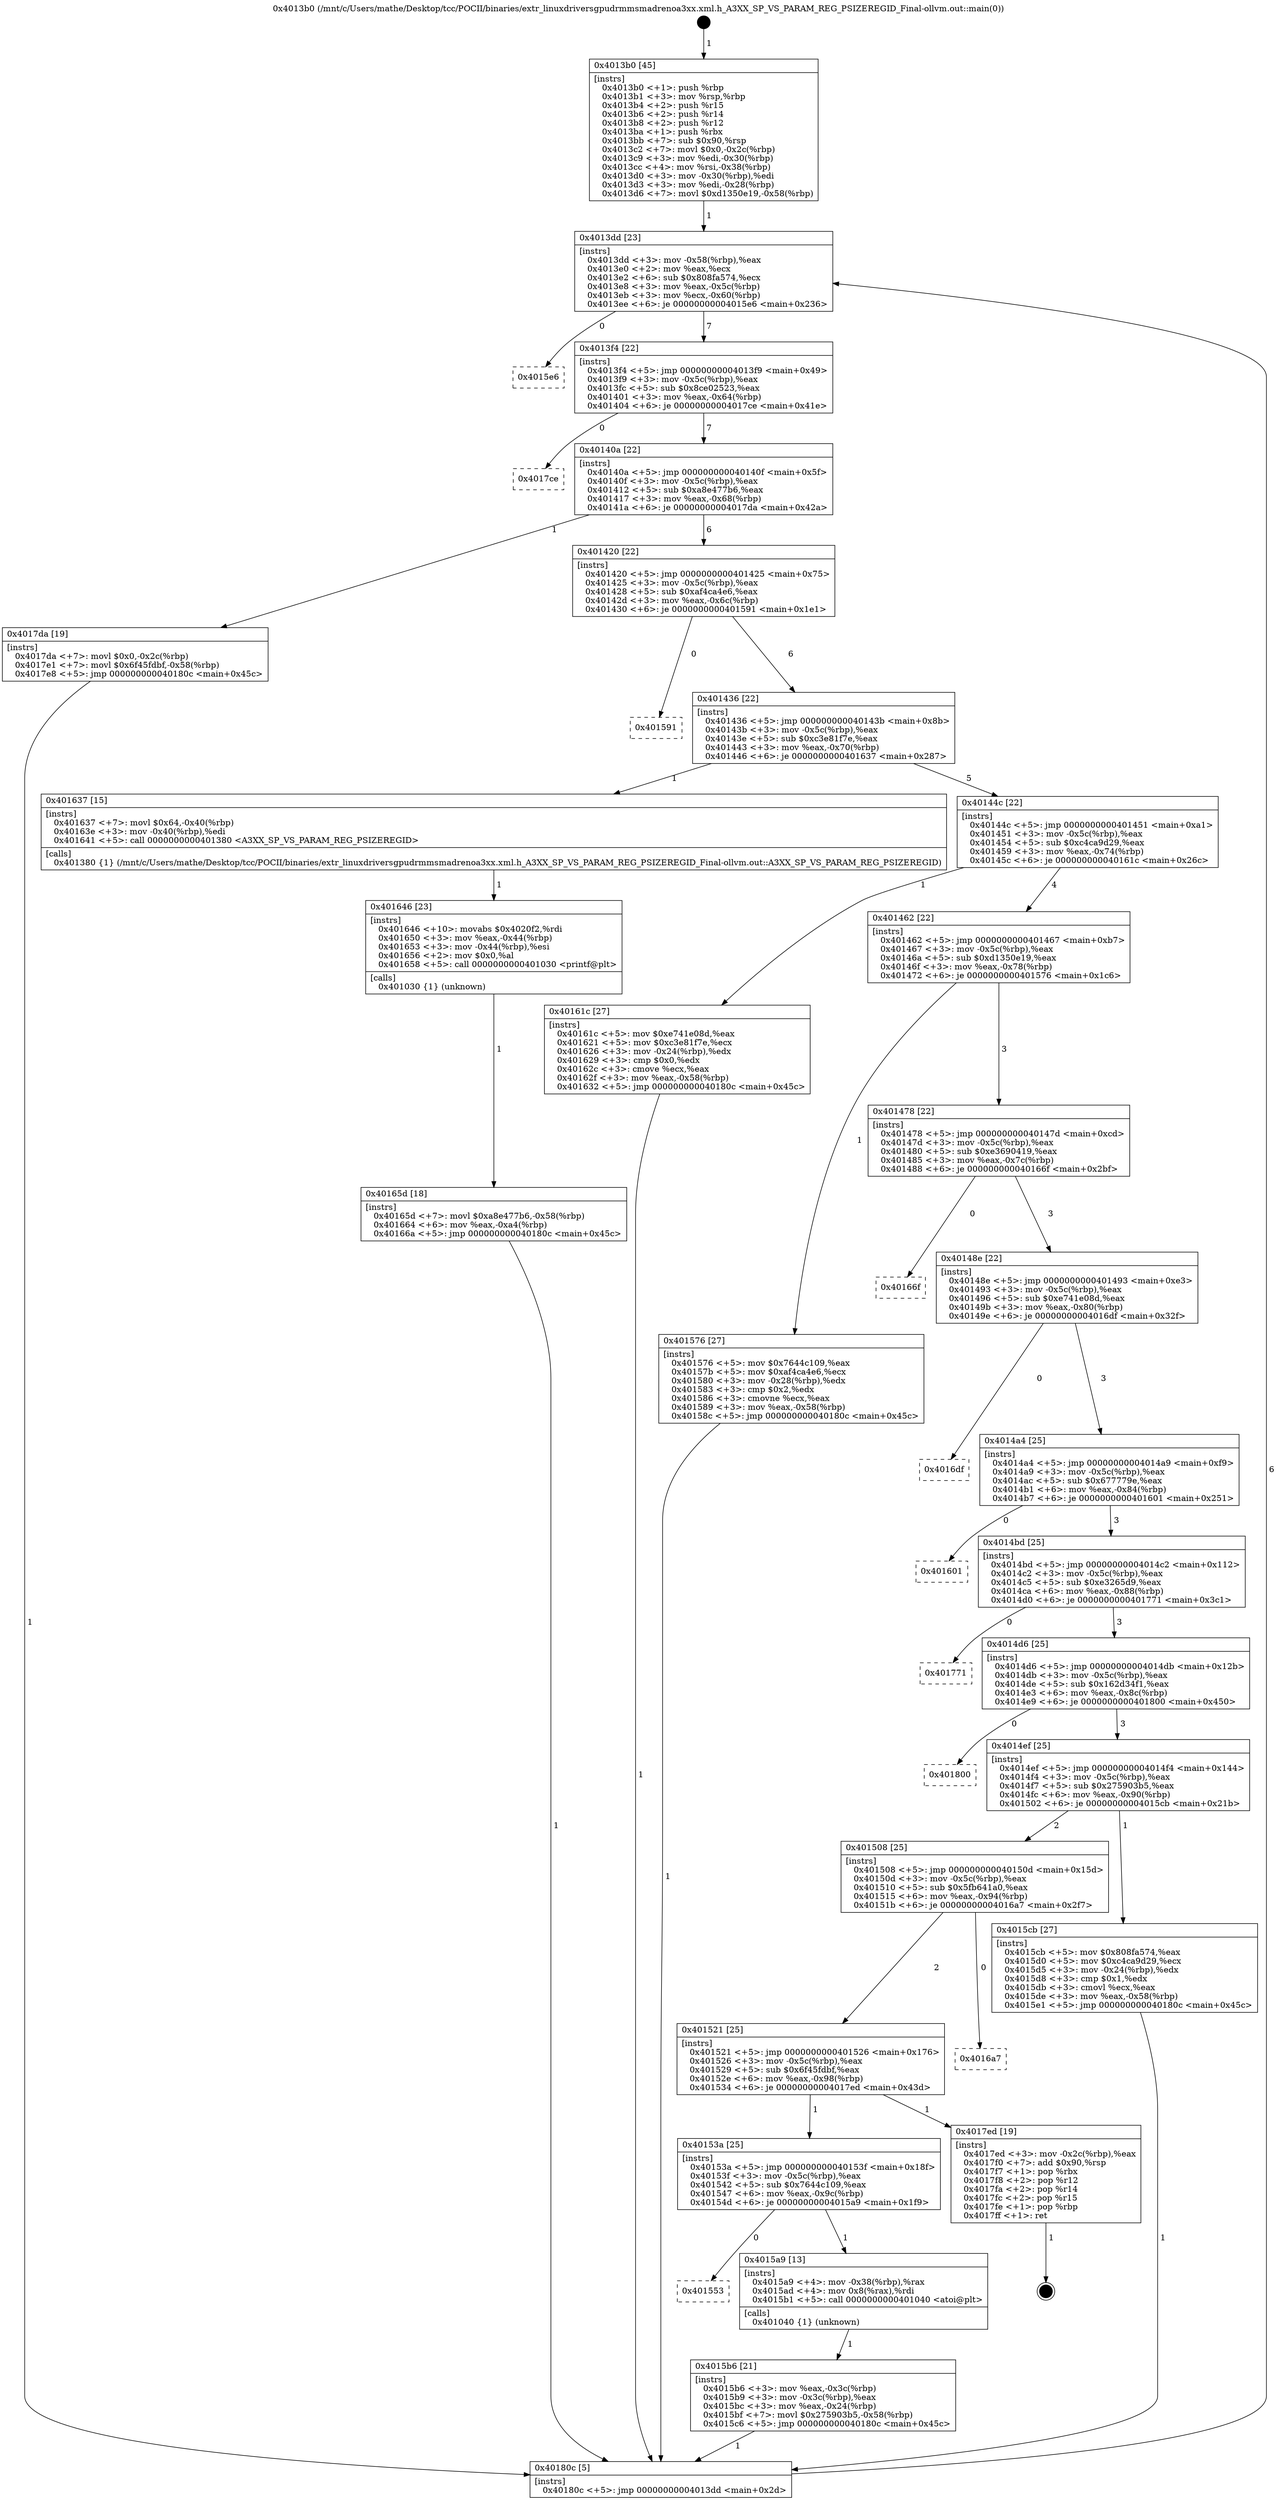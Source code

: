 digraph "0x4013b0" {
  label = "0x4013b0 (/mnt/c/Users/mathe/Desktop/tcc/POCII/binaries/extr_linuxdriversgpudrmmsmadrenoa3xx.xml.h_A3XX_SP_VS_PARAM_REG_PSIZEREGID_Final-ollvm.out::main(0))"
  labelloc = "t"
  node[shape=record]

  Entry [label="",width=0.3,height=0.3,shape=circle,fillcolor=black,style=filled]
  "0x4013dd" [label="{
     0x4013dd [23]\l
     | [instrs]\l
     &nbsp;&nbsp;0x4013dd \<+3\>: mov -0x58(%rbp),%eax\l
     &nbsp;&nbsp;0x4013e0 \<+2\>: mov %eax,%ecx\l
     &nbsp;&nbsp;0x4013e2 \<+6\>: sub $0x808fa574,%ecx\l
     &nbsp;&nbsp;0x4013e8 \<+3\>: mov %eax,-0x5c(%rbp)\l
     &nbsp;&nbsp;0x4013eb \<+3\>: mov %ecx,-0x60(%rbp)\l
     &nbsp;&nbsp;0x4013ee \<+6\>: je 00000000004015e6 \<main+0x236\>\l
  }"]
  "0x4015e6" [label="{
     0x4015e6\l
  }", style=dashed]
  "0x4013f4" [label="{
     0x4013f4 [22]\l
     | [instrs]\l
     &nbsp;&nbsp;0x4013f4 \<+5\>: jmp 00000000004013f9 \<main+0x49\>\l
     &nbsp;&nbsp;0x4013f9 \<+3\>: mov -0x5c(%rbp),%eax\l
     &nbsp;&nbsp;0x4013fc \<+5\>: sub $0x8ce02523,%eax\l
     &nbsp;&nbsp;0x401401 \<+3\>: mov %eax,-0x64(%rbp)\l
     &nbsp;&nbsp;0x401404 \<+6\>: je 00000000004017ce \<main+0x41e\>\l
  }"]
  Exit [label="",width=0.3,height=0.3,shape=circle,fillcolor=black,style=filled,peripheries=2]
  "0x4017ce" [label="{
     0x4017ce\l
  }", style=dashed]
  "0x40140a" [label="{
     0x40140a [22]\l
     | [instrs]\l
     &nbsp;&nbsp;0x40140a \<+5\>: jmp 000000000040140f \<main+0x5f\>\l
     &nbsp;&nbsp;0x40140f \<+3\>: mov -0x5c(%rbp),%eax\l
     &nbsp;&nbsp;0x401412 \<+5\>: sub $0xa8e477b6,%eax\l
     &nbsp;&nbsp;0x401417 \<+3\>: mov %eax,-0x68(%rbp)\l
     &nbsp;&nbsp;0x40141a \<+6\>: je 00000000004017da \<main+0x42a\>\l
  }"]
  "0x40165d" [label="{
     0x40165d [18]\l
     | [instrs]\l
     &nbsp;&nbsp;0x40165d \<+7\>: movl $0xa8e477b6,-0x58(%rbp)\l
     &nbsp;&nbsp;0x401664 \<+6\>: mov %eax,-0xa4(%rbp)\l
     &nbsp;&nbsp;0x40166a \<+5\>: jmp 000000000040180c \<main+0x45c\>\l
  }"]
  "0x4017da" [label="{
     0x4017da [19]\l
     | [instrs]\l
     &nbsp;&nbsp;0x4017da \<+7\>: movl $0x0,-0x2c(%rbp)\l
     &nbsp;&nbsp;0x4017e1 \<+7\>: movl $0x6f45fdbf,-0x58(%rbp)\l
     &nbsp;&nbsp;0x4017e8 \<+5\>: jmp 000000000040180c \<main+0x45c\>\l
  }"]
  "0x401420" [label="{
     0x401420 [22]\l
     | [instrs]\l
     &nbsp;&nbsp;0x401420 \<+5\>: jmp 0000000000401425 \<main+0x75\>\l
     &nbsp;&nbsp;0x401425 \<+3\>: mov -0x5c(%rbp),%eax\l
     &nbsp;&nbsp;0x401428 \<+5\>: sub $0xaf4ca4e6,%eax\l
     &nbsp;&nbsp;0x40142d \<+3\>: mov %eax,-0x6c(%rbp)\l
     &nbsp;&nbsp;0x401430 \<+6\>: je 0000000000401591 \<main+0x1e1\>\l
  }"]
  "0x401646" [label="{
     0x401646 [23]\l
     | [instrs]\l
     &nbsp;&nbsp;0x401646 \<+10\>: movabs $0x4020f2,%rdi\l
     &nbsp;&nbsp;0x401650 \<+3\>: mov %eax,-0x44(%rbp)\l
     &nbsp;&nbsp;0x401653 \<+3\>: mov -0x44(%rbp),%esi\l
     &nbsp;&nbsp;0x401656 \<+2\>: mov $0x0,%al\l
     &nbsp;&nbsp;0x401658 \<+5\>: call 0000000000401030 \<printf@plt\>\l
     | [calls]\l
     &nbsp;&nbsp;0x401030 \{1\} (unknown)\l
  }"]
  "0x401591" [label="{
     0x401591\l
  }", style=dashed]
  "0x401436" [label="{
     0x401436 [22]\l
     | [instrs]\l
     &nbsp;&nbsp;0x401436 \<+5\>: jmp 000000000040143b \<main+0x8b\>\l
     &nbsp;&nbsp;0x40143b \<+3\>: mov -0x5c(%rbp),%eax\l
     &nbsp;&nbsp;0x40143e \<+5\>: sub $0xc3e81f7e,%eax\l
     &nbsp;&nbsp;0x401443 \<+3\>: mov %eax,-0x70(%rbp)\l
     &nbsp;&nbsp;0x401446 \<+6\>: je 0000000000401637 \<main+0x287\>\l
  }"]
  "0x4015b6" [label="{
     0x4015b6 [21]\l
     | [instrs]\l
     &nbsp;&nbsp;0x4015b6 \<+3\>: mov %eax,-0x3c(%rbp)\l
     &nbsp;&nbsp;0x4015b9 \<+3\>: mov -0x3c(%rbp),%eax\l
     &nbsp;&nbsp;0x4015bc \<+3\>: mov %eax,-0x24(%rbp)\l
     &nbsp;&nbsp;0x4015bf \<+7\>: movl $0x275903b5,-0x58(%rbp)\l
     &nbsp;&nbsp;0x4015c6 \<+5\>: jmp 000000000040180c \<main+0x45c\>\l
  }"]
  "0x401637" [label="{
     0x401637 [15]\l
     | [instrs]\l
     &nbsp;&nbsp;0x401637 \<+7\>: movl $0x64,-0x40(%rbp)\l
     &nbsp;&nbsp;0x40163e \<+3\>: mov -0x40(%rbp),%edi\l
     &nbsp;&nbsp;0x401641 \<+5\>: call 0000000000401380 \<A3XX_SP_VS_PARAM_REG_PSIZEREGID\>\l
     | [calls]\l
     &nbsp;&nbsp;0x401380 \{1\} (/mnt/c/Users/mathe/Desktop/tcc/POCII/binaries/extr_linuxdriversgpudrmmsmadrenoa3xx.xml.h_A3XX_SP_VS_PARAM_REG_PSIZEREGID_Final-ollvm.out::A3XX_SP_VS_PARAM_REG_PSIZEREGID)\l
  }"]
  "0x40144c" [label="{
     0x40144c [22]\l
     | [instrs]\l
     &nbsp;&nbsp;0x40144c \<+5\>: jmp 0000000000401451 \<main+0xa1\>\l
     &nbsp;&nbsp;0x401451 \<+3\>: mov -0x5c(%rbp),%eax\l
     &nbsp;&nbsp;0x401454 \<+5\>: sub $0xc4ca9d29,%eax\l
     &nbsp;&nbsp;0x401459 \<+3\>: mov %eax,-0x74(%rbp)\l
     &nbsp;&nbsp;0x40145c \<+6\>: je 000000000040161c \<main+0x26c\>\l
  }"]
  "0x401553" [label="{
     0x401553\l
  }", style=dashed]
  "0x40161c" [label="{
     0x40161c [27]\l
     | [instrs]\l
     &nbsp;&nbsp;0x40161c \<+5\>: mov $0xe741e08d,%eax\l
     &nbsp;&nbsp;0x401621 \<+5\>: mov $0xc3e81f7e,%ecx\l
     &nbsp;&nbsp;0x401626 \<+3\>: mov -0x24(%rbp),%edx\l
     &nbsp;&nbsp;0x401629 \<+3\>: cmp $0x0,%edx\l
     &nbsp;&nbsp;0x40162c \<+3\>: cmove %ecx,%eax\l
     &nbsp;&nbsp;0x40162f \<+3\>: mov %eax,-0x58(%rbp)\l
     &nbsp;&nbsp;0x401632 \<+5\>: jmp 000000000040180c \<main+0x45c\>\l
  }"]
  "0x401462" [label="{
     0x401462 [22]\l
     | [instrs]\l
     &nbsp;&nbsp;0x401462 \<+5\>: jmp 0000000000401467 \<main+0xb7\>\l
     &nbsp;&nbsp;0x401467 \<+3\>: mov -0x5c(%rbp),%eax\l
     &nbsp;&nbsp;0x40146a \<+5\>: sub $0xd1350e19,%eax\l
     &nbsp;&nbsp;0x40146f \<+3\>: mov %eax,-0x78(%rbp)\l
     &nbsp;&nbsp;0x401472 \<+6\>: je 0000000000401576 \<main+0x1c6\>\l
  }"]
  "0x4015a9" [label="{
     0x4015a9 [13]\l
     | [instrs]\l
     &nbsp;&nbsp;0x4015a9 \<+4\>: mov -0x38(%rbp),%rax\l
     &nbsp;&nbsp;0x4015ad \<+4\>: mov 0x8(%rax),%rdi\l
     &nbsp;&nbsp;0x4015b1 \<+5\>: call 0000000000401040 \<atoi@plt\>\l
     | [calls]\l
     &nbsp;&nbsp;0x401040 \{1\} (unknown)\l
  }"]
  "0x401576" [label="{
     0x401576 [27]\l
     | [instrs]\l
     &nbsp;&nbsp;0x401576 \<+5\>: mov $0x7644c109,%eax\l
     &nbsp;&nbsp;0x40157b \<+5\>: mov $0xaf4ca4e6,%ecx\l
     &nbsp;&nbsp;0x401580 \<+3\>: mov -0x28(%rbp),%edx\l
     &nbsp;&nbsp;0x401583 \<+3\>: cmp $0x2,%edx\l
     &nbsp;&nbsp;0x401586 \<+3\>: cmovne %ecx,%eax\l
     &nbsp;&nbsp;0x401589 \<+3\>: mov %eax,-0x58(%rbp)\l
     &nbsp;&nbsp;0x40158c \<+5\>: jmp 000000000040180c \<main+0x45c\>\l
  }"]
  "0x401478" [label="{
     0x401478 [22]\l
     | [instrs]\l
     &nbsp;&nbsp;0x401478 \<+5\>: jmp 000000000040147d \<main+0xcd\>\l
     &nbsp;&nbsp;0x40147d \<+3\>: mov -0x5c(%rbp),%eax\l
     &nbsp;&nbsp;0x401480 \<+5\>: sub $0xe3690419,%eax\l
     &nbsp;&nbsp;0x401485 \<+3\>: mov %eax,-0x7c(%rbp)\l
     &nbsp;&nbsp;0x401488 \<+6\>: je 000000000040166f \<main+0x2bf\>\l
  }"]
  "0x40180c" [label="{
     0x40180c [5]\l
     | [instrs]\l
     &nbsp;&nbsp;0x40180c \<+5\>: jmp 00000000004013dd \<main+0x2d\>\l
  }"]
  "0x4013b0" [label="{
     0x4013b0 [45]\l
     | [instrs]\l
     &nbsp;&nbsp;0x4013b0 \<+1\>: push %rbp\l
     &nbsp;&nbsp;0x4013b1 \<+3\>: mov %rsp,%rbp\l
     &nbsp;&nbsp;0x4013b4 \<+2\>: push %r15\l
     &nbsp;&nbsp;0x4013b6 \<+2\>: push %r14\l
     &nbsp;&nbsp;0x4013b8 \<+2\>: push %r12\l
     &nbsp;&nbsp;0x4013ba \<+1\>: push %rbx\l
     &nbsp;&nbsp;0x4013bb \<+7\>: sub $0x90,%rsp\l
     &nbsp;&nbsp;0x4013c2 \<+7\>: movl $0x0,-0x2c(%rbp)\l
     &nbsp;&nbsp;0x4013c9 \<+3\>: mov %edi,-0x30(%rbp)\l
     &nbsp;&nbsp;0x4013cc \<+4\>: mov %rsi,-0x38(%rbp)\l
     &nbsp;&nbsp;0x4013d0 \<+3\>: mov -0x30(%rbp),%edi\l
     &nbsp;&nbsp;0x4013d3 \<+3\>: mov %edi,-0x28(%rbp)\l
     &nbsp;&nbsp;0x4013d6 \<+7\>: movl $0xd1350e19,-0x58(%rbp)\l
  }"]
  "0x40153a" [label="{
     0x40153a [25]\l
     | [instrs]\l
     &nbsp;&nbsp;0x40153a \<+5\>: jmp 000000000040153f \<main+0x18f\>\l
     &nbsp;&nbsp;0x40153f \<+3\>: mov -0x5c(%rbp),%eax\l
     &nbsp;&nbsp;0x401542 \<+5\>: sub $0x7644c109,%eax\l
     &nbsp;&nbsp;0x401547 \<+6\>: mov %eax,-0x9c(%rbp)\l
     &nbsp;&nbsp;0x40154d \<+6\>: je 00000000004015a9 \<main+0x1f9\>\l
  }"]
  "0x40166f" [label="{
     0x40166f\l
  }", style=dashed]
  "0x40148e" [label="{
     0x40148e [22]\l
     | [instrs]\l
     &nbsp;&nbsp;0x40148e \<+5\>: jmp 0000000000401493 \<main+0xe3\>\l
     &nbsp;&nbsp;0x401493 \<+3\>: mov -0x5c(%rbp),%eax\l
     &nbsp;&nbsp;0x401496 \<+5\>: sub $0xe741e08d,%eax\l
     &nbsp;&nbsp;0x40149b \<+3\>: mov %eax,-0x80(%rbp)\l
     &nbsp;&nbsp;0x40149e \<+6\>: je 00000000004016df \<main+0x32f\>\l
  }"]
  "0x4017ed" [label="{
     0x4017ed [19]\l
     | [instrs]\l
     &nbsp;&nbsp;0x4017ed \<+3\>: mov -0x2c(%rbp),%eax\l
     &nbsp;&nbsp;0x4017f0 \<+7\>: add $0x90,%rsp\l
     &nbsp;&nbsp;0x4017f7 \<+1\>: pop %rbx\l
     &nbsp;&nbsp;0x4017f8 \<+2\>: pop %r12\l
     &nbsp;&nbsp;0x4017fa \<+2\>: pop %r14\l
     &nbsp;&nbsp;0x4017fc \<+2\>: pop %r15\l
     &nbsp;&nbsp;0x4017fe \<+1\>: pop %rbp\l
     &nbsp;&nbsp;0x4017ff \<+1\>: ret\l
  }"]
  "0x4016df" [label="{
     0x4016df\l
  }", style=dashed]
  "0x4014a4" [label="{
     0x4014a4 [25]\l
     | [instrs]\l
     &nbsp;&nbsp;0x4014a4 \<+5\>: jmp 00000000004014a9 \<main+0xf9\>\l
     &nbsp;&nbsp;0x4014a9 \<+3\>: mov -0x5c(%rbp),%eax\l
     &nbsp;&nbsp;0x4014ac \<+5\>: sub $0x677779e,%eax\l
     &nbsp;&nbsp;0x4014b1 \<+6\>: mov %eax,-0x84(%rbp)\l
     &nbsp;&nbsp;0x4014b7 \<+6\>: je 0000000000401601 \<main+0x251\>\l
  }"]
  "0x401521" [label="{
     0x401521 [25]\l
     | [instrs]\l
     &nbsp;&nbsp;0x401521 \<+5\>: jmp 0000000000401526 \<main+0x176\>\l
     &nbsp;&nbsp;0x401526 \<+3\>: mov -0x5c(%rbp),%eax\l
     &nbsp;&nbsp;0x401529 \<+5\>: sub $0x6f45fdbf,%eax\l
     &nbsp;&nbsp;0x40152e \<+6\>: mov %eax,-0x98(%rbp)\l
     &nbsp;&nbsp;0x401534 \<+6\>: je 00000000004017ed \<main+0x43d\>\l
  }"]
  "0x401601" [label="{
     0x401601\l
  }", style=dashed]
  "0x4014bd" [label="{
     0x4014bd [25]\l
     | [instrs]\l
     &nbsp;&nbsp;0x4014bd \<+5\>: jmp 00000000004014c2 \<main+0x112\>\l
     &nbsp;&nbsp;0x4014c2 \<+3\>: mov -0x5c(%rbp),%eax\l
     &nbsp;&nbsp;0x4014c5 \<+5\>: sub $0xe3265d9,%eax\l
     &nbsp;&nbsp;0x4014ca \<+6\>: mov %eax,-0x88(%rbp)\l
     &nbsp;&nbsp;0x4014d0 \<+6\>: je 0000000000401771 \<main+0x3c1\>\l
  }"]
  "0x4016a7" [label="{
     0x4016a7\l
  }", style=dashed]
  "0x401771" [label="{
     0x401771\l
  }", style=dashed]
  "0x4014d6" [label="{
     0x4014d6 [25]\l
     | [instrs]\l
     &nbsp;&nbsp;0x4014d6 \<+5\>: jmp 00000000004014db \<main+0x12b\>\l
     &nbsp;&nbsp;0x4014db \<+3\>: mov -0x5c(%rbp),%eax\l
     &nbsp;&nbsp;0x4014de \<+5\>: sub $0x162d34f1,%eax\l
     &nbsp;&nbsp;0x4014e3 \<+6\>: mov %eax,-0x8c(%rbp)\l
     &nbsp;&nbsp;0x4014e9 \<+6\>: je 0000000000401800 \<main+0x450\>\l
  }"]
  "0x401508" [label="{
     0x401508 [25]\l
     | [instrs]\l
     &nbsp;&nbsp;0x401508 \<+5\>: jmp 000000000040150d \<main+0x15d\>\l
     &nbsp;&nbsp;0x40150d \<+3\>: mov -0x5c(%rbp),%eax\l
     &nbsp;&nbsp;0x401510 \<+5\>: sub $0x5fb641a0,%eax\l
     &nbsp;&nbsp;0x401515 \<+6\>: mov %eax,-0x94(%rbp)\l
     &nbsp;&nbsp;0x40151b \<+6\>: je 00000000004016a7 \<main+0x2f7\>\l
  }"]
  "0x401800" [label="{
     0x401800\l
  }", style=dashed]
  "0x4014ef" [label="{
     0x4014ef [25]\l
     | [instrs]\l
     &nbsp;&nbsp;0x4014ef \<+5\>: jmp 00000000004014f4 \<main+0x144\>\l
     &nbsp;&nbsp;0x4014f4 \<+3\>: mov -0x5c(%rbp),%eax\l
     &nbsp;&nbsp;0x4014f7 \<+5\>: sub $0x275903b5,%eax\l
     &nbsp;&nbsp;0x4014fc \<+6\>: mov %eax,-0x90(%rbp)\l
     &nbsp;&nbsp;0x401502 \<+6\>: je 00000000004015cb \<main+0x21b\>\l
  }"]
  "0x4015cb" [label="{
     0x4015cb [27]\l
     | [instrs]\l
     &nbsp;&nbsp;0x4015cb \<+5\>: mov $0x808fa574,%eax\l
     &nbsp;&nbsp;0x4015d0 \<+5\>: mov $0xc4ca9d29,%ecx\l
     &nbsp;&nbsp;0x4015d5 \<+3\>: mov -0x24(%rbp),%edx\l
     &nbsp;&nbsp;0x4015d8 \<+3\>: cmp $0x1,%edx\l
     &nbsp;&nbsp;0x4015db \<+3\>: cmovl %ecx,%eax\l
     &nbsp;&nbsp;0x4015de \<+3\>: mov %eax,-0x58(%rbp)\l
     &nbsp;&nbsp;0x4015e1 \<+5\>: jmp 000000000040180c \<main+0x45c\>\l
  }"]
  Entry -> "0x4013b0" [label=" 1"]
  "0x4013dd" -> "0x4015e6" [label=" 0"]
  "0x4013dd" -> "0x4013f4" [label=" 7"]
  "0x4017ed" -> Exit [label=" 1"]
  "0x4013f4" -> "0x4017ce" [label=" 0"]
  "0x4013f4" -> "0x40140a" [label=" 7"]
  "0x4017da" -> "0x40180c" [label=" 1"]
  "0x40140a" -> "0x4017da" [label=" 1"]
  "0x40140a" -> "0x401420" [label=" 6"]
  "0x40165d" -> "0x40180c" [label=" 1"]
  "0x401420" -> "0x401591" [label=" 0"]
  "0x401420" -> "0x401436" [label=" 6"]
  "0x401646" -> "0x40165d" [label=" 1"]
  "0x401436" -> "0x401637" [label=" 1"]
  "0x401436" -> "0x40144c" [label=" 5"]
  "0x401637" -> "0x401646" [label=" 1"]
  "0x40144c" -> "0x40161c" [label=" 1"]
  "0x40144c" -> "0x401462" [label=" 4"]
  "0x40161c" -> "0x40180c" [label=" 1"]
  "0x401462" -> "0x401576" [label=" 1"]
  "0x401462" -> "0x401478" [label=" 3"]
  "0x401576" -> "0x40180c" [label=" 1"]
  "0x4013b0" -> "0x4013dd" [label=" 1"]
  "0x40180c" -> "0x4013dd" [label=" 6"]
  "0x4015cb" -> "0x40180c" [label=" 1"]
  "0x401478" -> "0x40166f" [label=" 0"]
  "0x401478" -> "0x40148e" [label=" 3"]
  "0x4015a9" -> "0x4015b6" [label=" 1"]
  "0x40148e" -> "0x4016df" [label=" 0"]
  "0x40148e" -> "0x4014a4" [label=" 3"]
  "0x40153a" -> "0x401553" [label=" 0"]
  "0x4014a4" -> "0x401601" [label=" 0"]
  "0x4014a4" -> "0x4014bd" [label=" 3"]
  "0x4015b6" -> "0x40180c" [label=" 1"]
  "0x4014bd" -> "0x401771" [label=" 0"]
  "0x4014bd" -> "0x4014d6" [label=" 3"]
  "0x401521" -> "0x40153a" [label=" 1"]
  "0x4014d6" -> "0x401800" [label=" 0"]
  "0x4014d6" -> "0x4014ef" [label=" 3"]
  "0x40153a" -> "0x4015a9" [label=" 1"]
  "0x4014ef" -> "0x4015cb" [label=" 1"]
  "0x4014ef" -> "0x401508" [label=" 2"]
  "0x401521" -> "0x4017ed" [label=" 1"]
  "0x401508" -> "0x4016a7" [label=" 0"]
  "0x401508" -> "0x401521" [label=" 2"]
}
